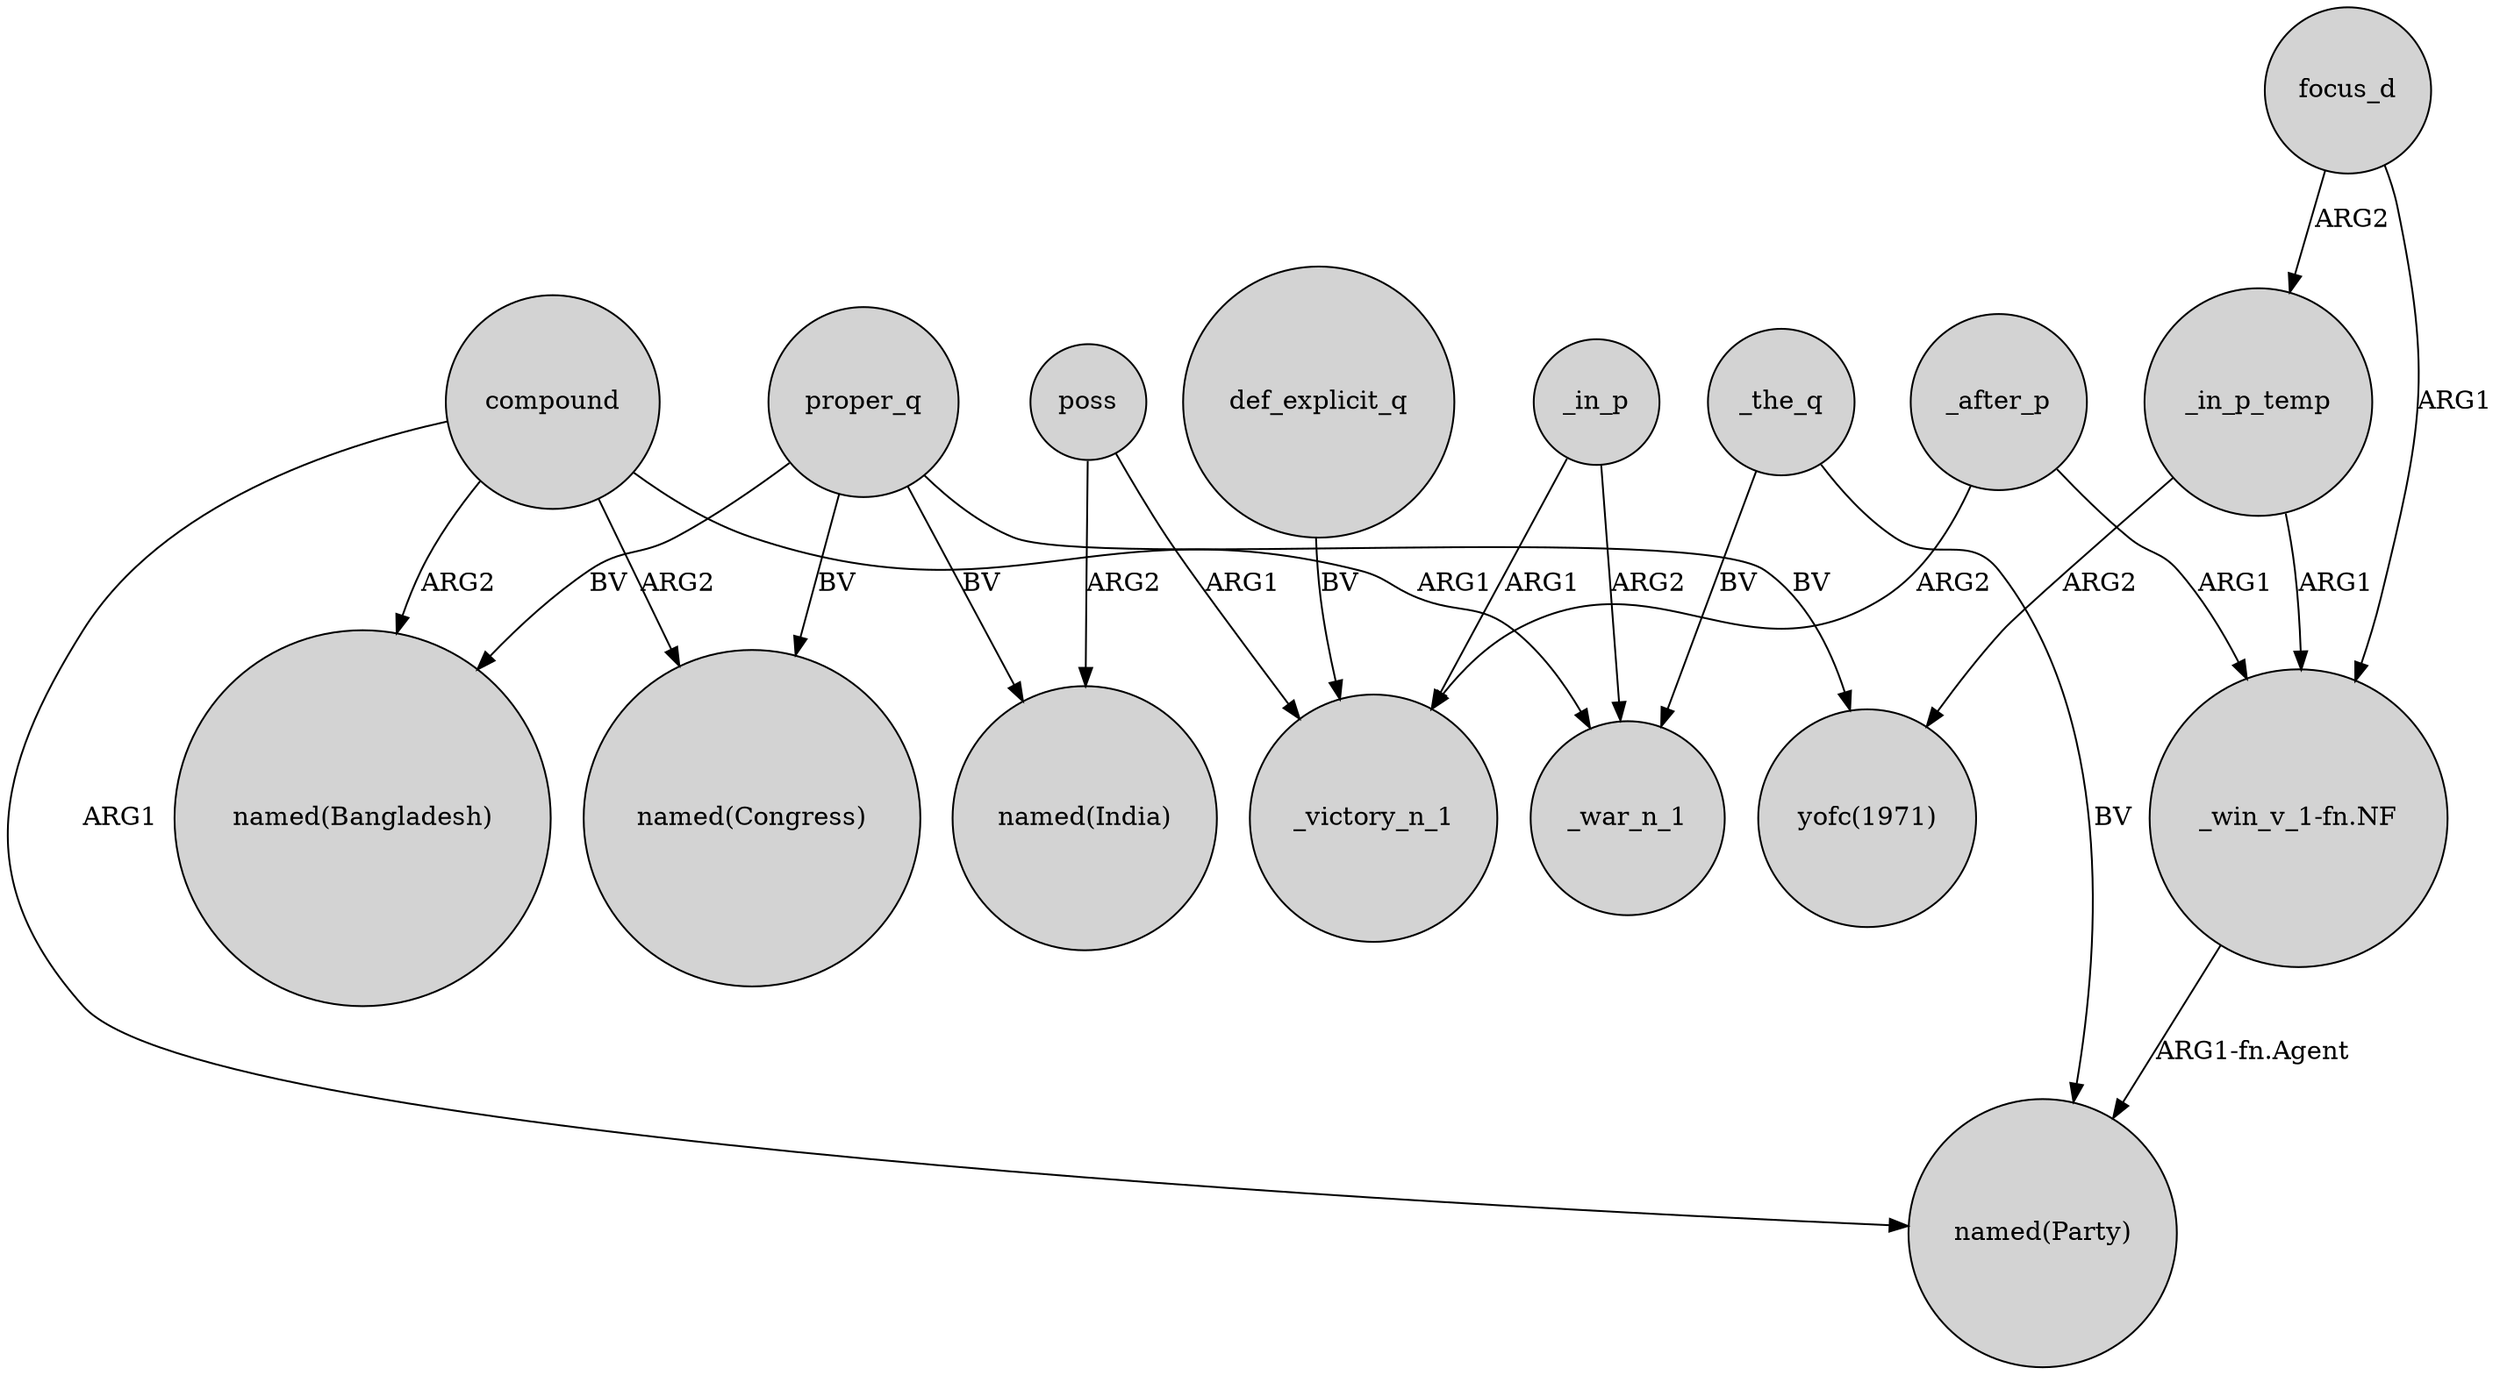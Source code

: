 digraph {
	node [shape=circle style=filled]
	_in_p_temp -> "_win_v_1-fn.NF" [label=ARG1]
	_after_p -> _victory_n_1 [label=ARG2]
	focus_d -> _in_p_temp [label=ARG2]
	compound -> "named(Bangladesh)" [label=ARG2]
	_the_q -> _war_n_1 [label=BV]
	proper_q -> "named(India)" [label=BV]
	poss -> _victory_n_1 [label=ARG1]
	_in_p -> _victory_n_1 [label=ARG1]
	_after_p -> "_win_v_1-fn.NF" [label=ARG1]
	compound -> _war_n_1 [label=ARG1]
	def_explicit_q -> _victory_n_1 [label=BV]
	proper_q -> "named(Congress)" [label=BV]
	_in_p -> _war_n_1 [label=ARG2]
	_the_q -> "named(Party)" [label=BV]
	compound -> "named(Party)" [label=ARG1]
	focus_d -> "_win_v_1-fn.NF" [label=ARG1]
	poss -> "named(India)" [label=ARG2]
	"_win_v_1-fn.NF" -> "named(Party)" [label="ARG1-fn.Agent"]
	proper_q -> "named(Bangladesh)" [label=BV]
	proper_q -> "yofc(1971)" [label=BV]
	_in_p_temp -> "yofc(1971)" [label=ARG2]
	compound -> "named(Congress)" [label=ARG2]
}
